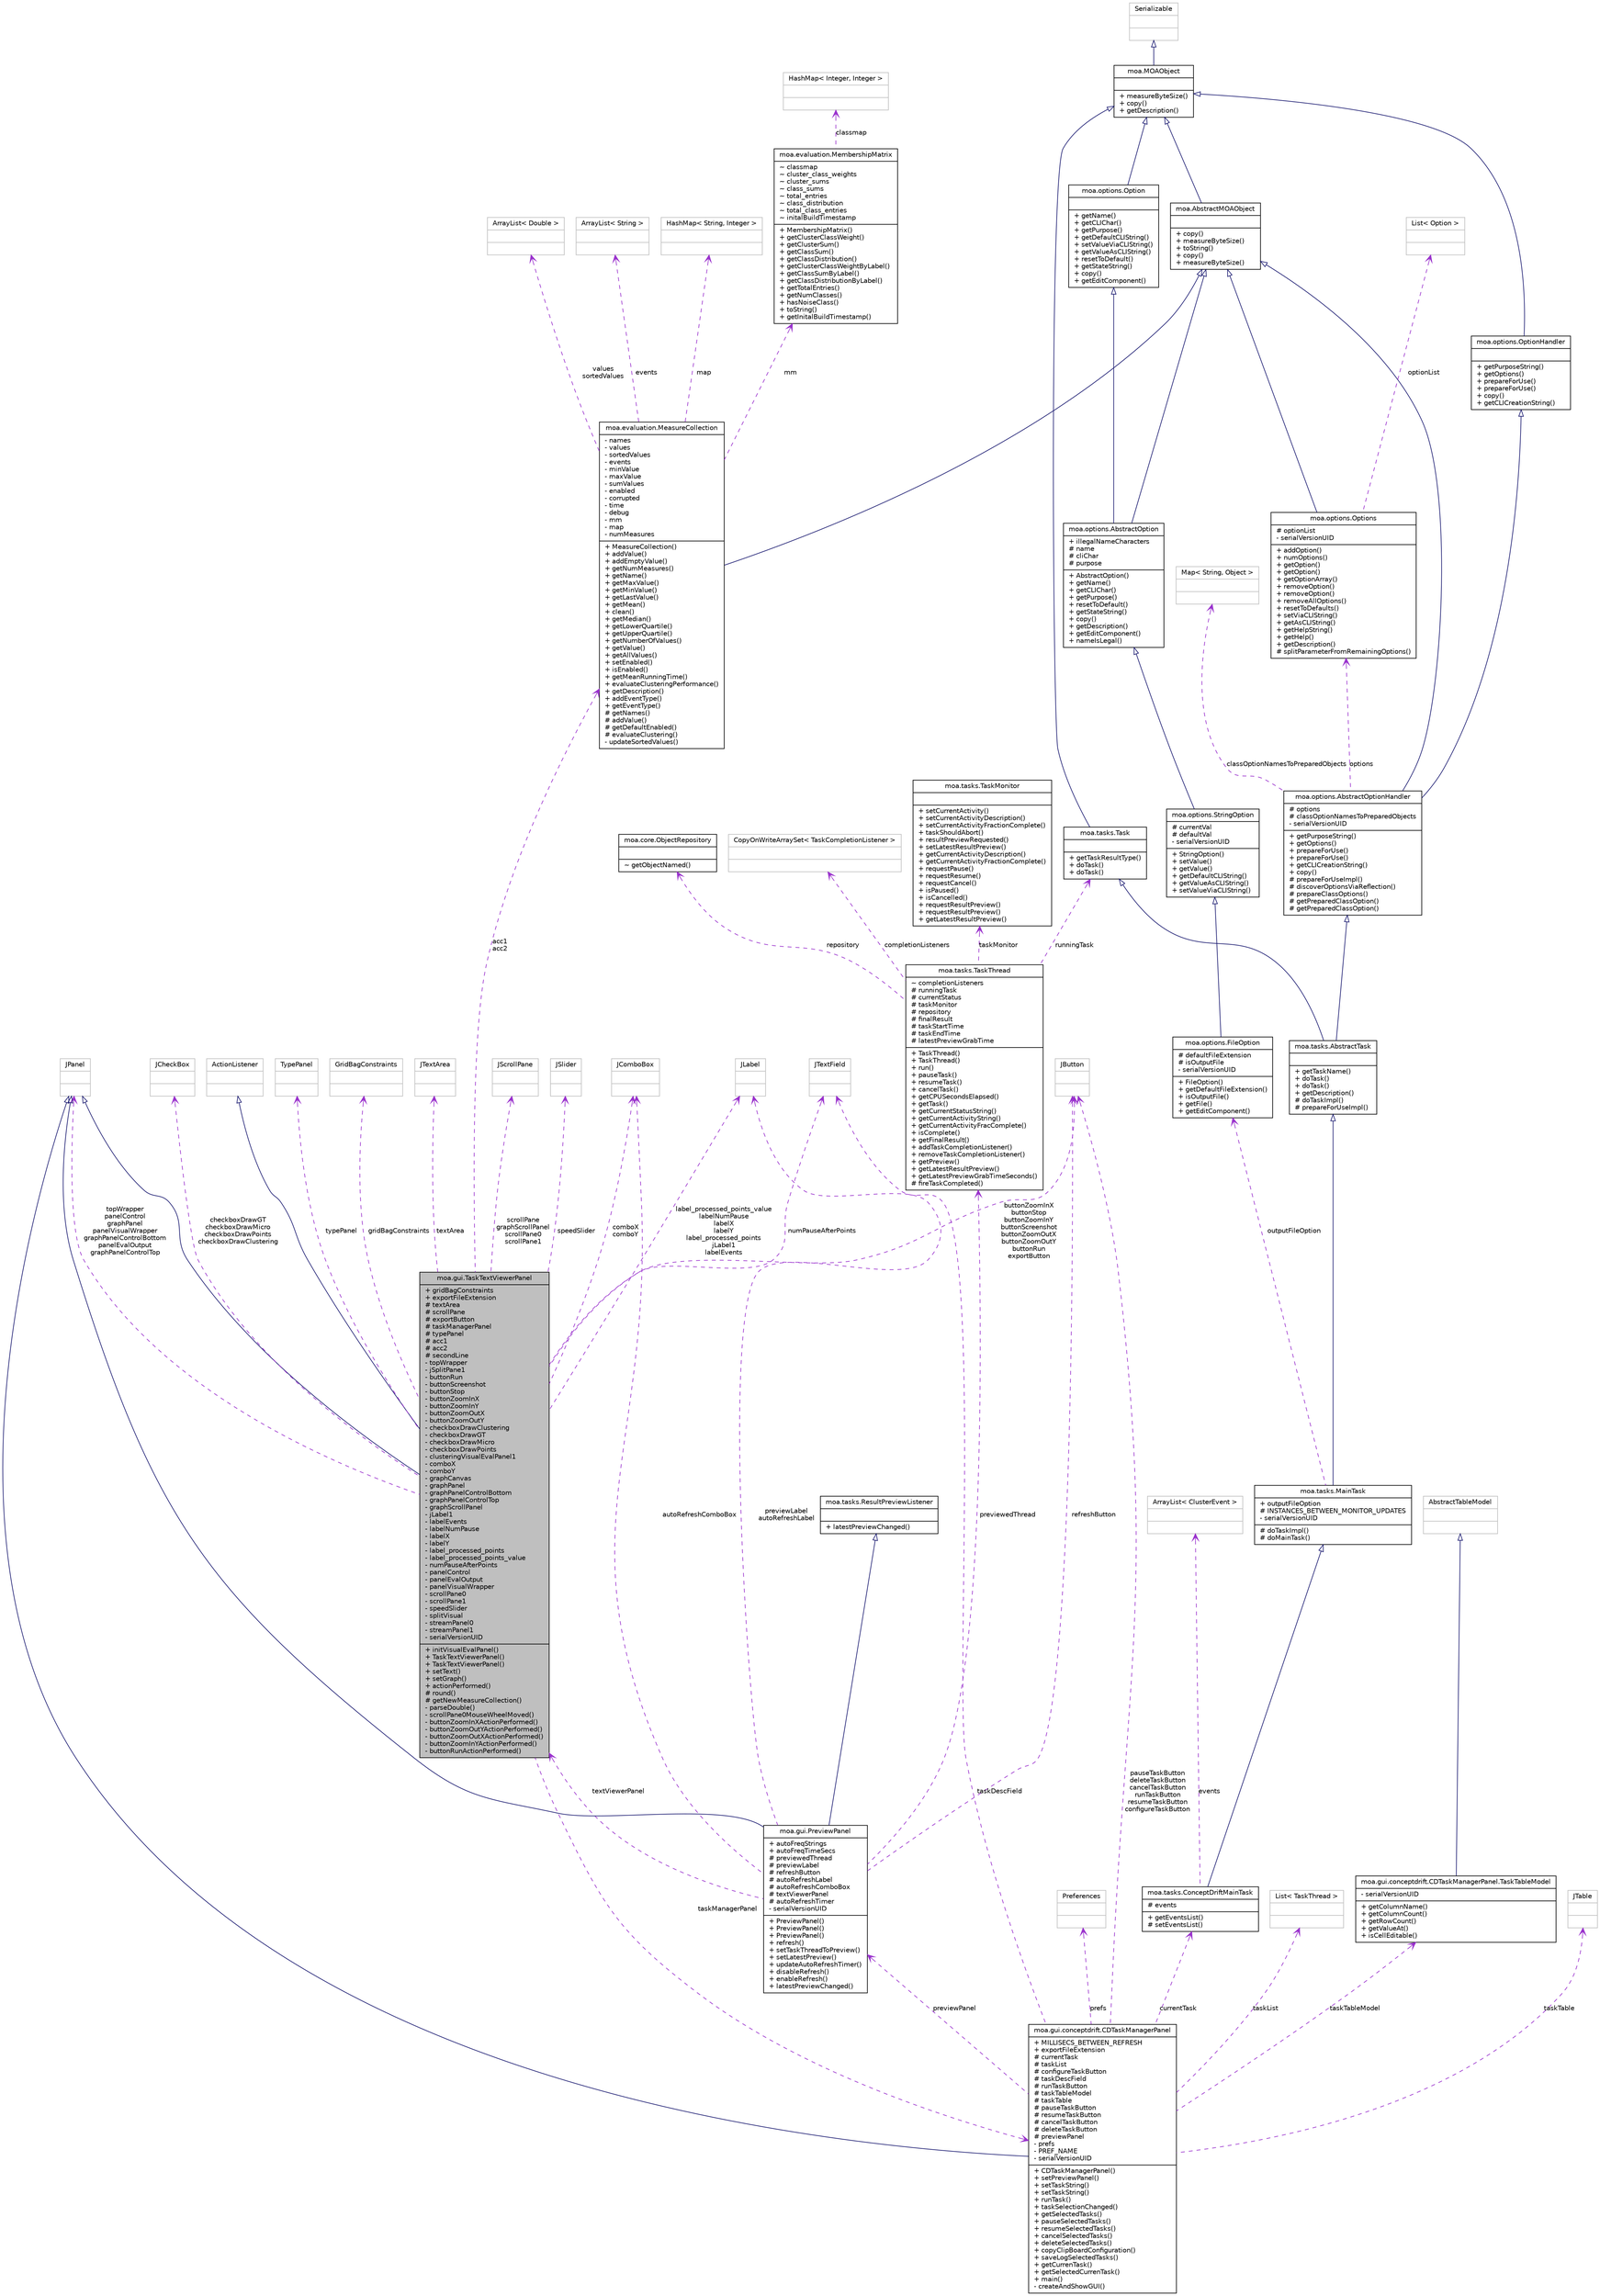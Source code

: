 digraph G
{
  edge [fontname="Helvetica",fontsize="10",labelfontname="Helvetica",labelfontsize="10"];
  node [fontname="Helvetica",fontsize="10",shape=record];
  Node1 [label="{moa.gui.TaskTextViewerPanel\n|+ gridBagConstraints\l+ exportFileExtension\l# textArea\l# scrollPane\l# exportButton\l# taskManagerPanel\l# typePanel\l# acc1\l# acc2\l# secondLine\l- topWrapper\l- jSplitPane1\l- buttonRun\l- buttonScreenshot\l- buttonStop\l- buttonZoomInX\l- buttonZoomInY\l- buttonZoomOutX\l- buttonZoomOutY\l- checkboxDrawClustering\l- checkboxDrawGT\l- checkboxDrawMicro\l- checkboxDrawPoints\l- clusteringVisualEvalPanel1\l- comboX\l- comboY\l- graphCanvas\l- graphPanel\l- graphPanelControlBottom\l- graphPanelControlTop\l- graphScrollPanel\l- jLabel1\l- labelEvents\l- labelNumPause\l- labelX\l- labelY\l- label_processed_points\l- label_processed_points_value\l- numPauseAfterPoints\l- panelControl\l- panelEvalOutput\l- panelVisualWrapper\l- scrollPane0\l- scrollPane1\l- speedSlider\l- splitVisual\l- streamPanel0\l- streamPanel1\l- serialVersionUID\l|+ initVisualEvalPanel()\l+ TaskTextViewerPanel()\l+ TaskTextViewerPanel()\l+ setText()\l+ setGraph()\l+ actionPerformed()\l# round()\l# getNewMeasureCollection()\l- parseDouble()\l- scrollPane0MouseWheelMoved()\l- buttonZoomInXActionPerformed()\l- buttonZoomOutYActionPerformed()\l- buttonZoomOutXActionPerformed()\l- buttonZoomInYActionPerformed()\l- buttonRunActionPerformed()\l}",height=0.2,width=0.4,color="black", fillcolor="grey75", style="filled" fontcolor="black"];
  Node2 -> Node1 [dir=back,color="midnightblue",fontsize="10",style="solid",arrowtail="empty",fontname="Helvetica"];
  Node2 [label="{JPanel\n||}",height=0.2,width=0.4,color="grey75", fillcolor="white", style="filled"];
  Node3 -> Node1 [dir=back,color="midnightblue",fontsize="10",style="solid",arrowtail="empty",fontname="Helvetica"];
  Node3 [label="{ActionListener\n||}",height=0.2,width=0.4,color="grey75", fillcolor="white", style="filled"];
  Node4 -> Node1 [dir=back,color="darkorchid3",fontsize="10",style="dashed",label="typePanel",arrowtail="open",fontname="Helvetica"];
  Node4 [label="{TypePanel\n||}",height=0.2,width=0.4,color="grey75", fillcolor="white", style="filled"];
  Node5 -> Node1 [dir=back,color="darkorchid3",fontsize="10",style="dashed",label="gridBagConstraints",arrowtail="open",fontname="Helvetica"];
  Node5 [label="{GridBagConstraints\n||}",height=0.2,width=0.4,color="grey75", fillcolor="white", style="filled"];
  Node6 -> Node1 [dir=back,color="darkorchid3",fontsize="10",style="dashed",label="speedSlider",arrowtail="open",fontname="Helvetica"];
  Node6 [label="{JSlider\n||}",height=0.2,width=0.4,color="grey75", fillcolor="white", style="filled"];
  Node7 -> Node1 [dir=back,color="darkorchid3",fontsize="10",style="dashed",label="checkboxDrawGT\ncheckboxDrawMicro\ncheckboxDrawPoints\ncheckboxDrawClustering",arrowtail="open",fontname="Helvetica"];
  Node7 [label="{JCheckBox\n||}",height=0.2,width=0.4,color="grey75", fillcolor="white", style="filled"];
  Node8 -> Node1 [dir=back,color="darkorchid3",fontsize="10",style="dashed",label="buttonZoomInX\nbuttonStop\nbuttonZoomInY\nbuttonScreenshot\nbuttonZoomOutX\nbuttonZoomOutY\nbuttonRun\nexportButton",arrowtail="open",fontname="Helvetica"];
  Node8 [label="{JButton\n||}",height=0.2,width=0.4,color="grey75", fillcolor="white", style="filled"];
  Node9 -> Node1 [dir=back,color="darkorchid3",fontsize="10",style="dashed",label="taskManagerPanel",arrowtail="open",fontname="Helvetica"];
  Node9 [label="{moa.gui.conceptdrift.CDTaskManagerPanel\n|+ MILLISECS_BETWEEN_REFRESH\l+ exportFileExtension\l# currentTask\l# taskList\l# configureTaskButton\l# taskDescField\l# runTaskButton\l# taskTableModel\l# taskTable\l# pauseTaskButton\l# resumeTaskButton\l# cancelTaskButton\l# deleteTaskButton\l# previewPanel\l- prefs\l- PREF_NAME\l- serialVersionUID\l|+ CDTaskManagerPanel()\l+ setPreviewPanel()\l+ setTaskString()\l+ setTaskString()\l+ runTask()\l+ taskSelectionChanged()\l+ getSelectedTasks()\l+ pauseSelectedTasks()\l+ resumeSelectedTasks()\l+ cancelSelectedTasks()\l+ deleteSelectedTasks()\l+ copyClipBoardConfiguration()\l+ saveLogSelectedTasks()\l+ getCurrenTask()\l+ getSelectedCurrenTask()\l+ main()\l- createAndShowGUI()\l}",height=0.2,width=0.4,color="black", fillcolor="white", style="filled",URL="$classmoa_1_1gui_1_1conceptdrift_1_1CDTaskManagerPanel.html",tooltip="This panel displays the running tasks."];
  Node2 -> Node9 [dir=back,color="midnightblue",fontsize="10",style="solid",arrowtail="empty",fontname="Helvetica"];
  Node10 -> Node9 [dir=back,color="darkorchid3",fontsize="10",style="dashed",label="currentTask",arrowtail="open",fontname="Helvetica"];
  Node10 [label="{moa.tasks.ConceptDriftMainTask\n|# events\l|+ getEventsList()\l# setEventsList()\l}",height=0.2,width=0.4,color="black", fillcolor="white", style="filled",URL="$classmoa_1_1tasks_1_1ConceptDriftMainTask.html"];
  Node11 -> Node10 [dir=back,color="midnightblue",fontsize="10",style="solid",arrowtail="empty",fontname="Helvetica"];
  Node11 [label="{moa.tasks.MainTask\n|+ outputFileOption\l# INSTANCES_BETWEEN_MONITOR_UPDATES\l- serialVersionUID\l|# doTaskImpl()\l# doMainTask()\l}",height=0.2,width=0.4,color="black", fillcolor="white", style="filled",URL="$classmoa_1_1tasks_1_1MainTask.html",tooltip="Abstract Main Task."];
  Node12 -> Node11 [dir=back,color="midnightblue",fontsize="10",style="solid",arrowtail="empty",fontname="Helvetica"];
  Node12 [label="{moa.tasks.AbstractTask\n||+ getTaskName()\l+ doTask()\l+ doTask()\l+ getDescription()\l# doTaskImpl()\l# prepareForUseImpl()\l}",height=0.2,width=0.4,color="black", fillcolor="white", style="filled",URL="$classmoa_1_1tasks_1_1AbstractTask.html",tooltip="Abstract Task."];
  Node13 -> Node12 [dir=back,color="midnightblue",fontsize="10",style="solid",arrowtail="empty",fontname="Helvetica"];
  Node13 [label="{moa.options.AbstractOptionHandler\n|# options\l# classOptionNamesToPreparedObjects\l- serialVersionUID\l|+ getPurposeString()\l+ getOptions()\l+ prepareForUse()\l+ prepareForUse()\l+ getCLICreationString()\l+ copy()\l# prepareForUseImpl()\l# discoverOptionsViaReflection()\l# prepareClassOptions()\l# getPreparedClassOption()\l# getPreparedClassOption()\l}",height=0.2,width=0.4,color="black", fillcolor="white", style="filled",URL="$classmoa_1_1options_1_1AbstractOptionHandler.html",tooltip="Abstract Option Handler."];
  Node14 -> Node13 [dir=back,color="midnightblue",fontsize="10",style="solid",arrowtail="empty",fontname="Helvetica"];
  Node14 [label="{moa.AbstractMOAObject\n||+ copy()\l+ measureByteSize()\l+ toString()\l+ copy()\l+ measureByteSize()\l}",height=0.2,width=0.4,color="black", fillcolor="white", style="filled",URL="$classmoa_1_1AbstractMOAObject.html",tooltip="Abstract MOA Object."];
  Node15 -> Node14 [dir=back,color="midnightblue",fontsize="10",style="solid",arrowtail="empty",fontname="Helvetica"];
  Node15 [label="{moa.MOAObject\n||+ measureByteSize()\l+ copy()\l+ getDescription()\l}",height=0.2,width=0.4,color="black", fillcolor="white", style="filled",URL="$interfacemoa_1_1MOAObject.html",tooltip="Interface implemented by classes in MOA, so that all are serializable, can produce..."];
  Node16 -> Node15 [dir=back,color="midnightblue",fontsize="10",style="solid",arrowtail="empty",fontname="Helvetica"];
  Node16 [label="{Serializable\n||}",height=0.2,width=0.4,color="grey75", fillcolor="white", style="filled"];
  Node17 -> Node13 [dir=back,color="midnightblue",fontsize="10",style="solid",arrowtail="empty",fontname="Helvetica"];
  Node17 [label="{moa.options.OptionHandler\n||+ getPurposeString()\l+ getOptions()\l+ prepareForUse()\l+ prepareForUse()\l+ copy()\l+ getCLICreationString()\l}",height=0.2,width=0.4,color="black", fillcolor="white", style="filled",URL="$interfacemoa_1_1options_1_1OptionHandler.html",tooltip="Interface representing an object that handles options or parameters."];
  Node15 -> Node17 [dir=back,color="midnightblue",fontsize="10",style="solid",arrowtail="empty",fontname="Helvetica"];
  Node18 -> Node13 [dir=back,color="darkorchid3",fontsize="10",style="dashed",label="classOptionNamesToPreparedObjects",arrowtail="open",fontname="Helvetica"];
  Node18 [label="{Map\< String, Object \>\n||}",height=0.2,width=0.4,color="grey75", fillcolor="white", style="filled"];
  Node19 -> Node13 [dir=back,color="darkorchid3",fontsize="10",style="dashed",label="options",arrowtail="open",fontname="Helvetica"];
  Node19 [label="{moa.options.Options\n|# optionList\l- serialVersionUID\l|+ addOption()\l+ numOptions()\l+ getOption()\l+ getOption()\l+ getOptionArray()\l+ removeOption()\l+ removeOption()\l+ removeAllOptions()\l+ resetToDefaults()\l+ setViaCLIString()\l+ getAsCLIString()\l+ getHelpString()\l+ getHelp()\l+ getDescription()\l# splitParameterFromRemainingOptions()\l}",height=0.2,width=0.4,color="black", fillcolor="white", style="filled",URL="$classmoa_1_1options_1_1Options.html",tooltip="File option."];
  Node14 -> Node19 [dir=back,color="midnightblue",fontsize="10",style="solid",arrowtail="empty",fontname="Helvetica"];
  Node20 -> Node19 [dir=back,color="darkorchid3",fontsize="10",style="dashed",label="optionList",arrowtail="open",fontname="Helvetica"];
  Node20 [label="{List\< Option \>\n||}",height=0.2,width=0.4,color="grey75", fillcolor="white", style="filled"];
  Node21 -> Node12 [dir=back,color="midnightblue",fontsize="10",style="solid",arrowtail="empty",fontname="Helvetica"];
  Node21 [label="{moa.tasks.Task\n||+ getTaskResultType()\l+ doTask()\l+ doTask()\l}",height=0.2,width=0.4,color="black", fillcolor="white", style="filled",URL="$interfacemoa_1_1tasks_1_1Task.html",tooltip="Interface representing a task."];
  Node15 -> Node21 [dir=back,color="midnightblue",fontsize="10",style="solid",arrowtail="empty",fontname="Helvetica"];
  Node22 -> Node11 [dir=back,color="darkorchid3",fontsize="10",style="dashed",label="outputFileOption",arrowtail="open",fontname="Helvetica"];
  Node22 [label="{moa.options.FileOption\n|# defaultFileExtension\l# isOutputFile\l- serialVersionUID\l|+ FileOption()\l+ getDefaultFileExtension()\l+ isOutputFile()\l+ getFile()\l+ getEditComponent()\l}",height=0.2,width=0.4,color="black", fillcolor="white", style="filled",URL="$classmoa_1_1options_1_1FileOption.html",tooltip="File option."];
  Node23 -> Node22 [dir=back,color="midnightblue",fontsize="10",style="solid",arrowtail="empty",fontname="Helvetica"];
  Node23 [label="{moa.options.StringOption\n|# currentVal\l# defaultVal\l- serialVersionUID\l|+ StringOption()\l+ setValue()\l+ getValue()\l+ getDefaultCLIString()\l+ getValueAsCLIString()\l+ setValueViaCLIString()\l}",height=0.2,width=0.4,color="black", fillcolor="white", style="filled",URL="$classmoa_1_1options_1_1StringOption.html",tooltip="String option."];
  Node24 -> Node23 [dir=back,color="midnightblue",fontsize="10",style="solid",arrowtail="empty",fontname="Helvetica"];
  Node24 [label="{moa.options.AbstractOption\n|+ illegalNameCharacters\l# name\l# cliChar\l# purpose\l|+ AbstractOption()\l+ getName()\l+ getCLIChar()\l+ getPurpose()\l+ resetToDefault()\l+ getStateString()\l+ copy()\l+ getDescription()\l+ getEditComponent()\l+ nameIsLegal()\l}",height=0.2,width=0.4,color="black", fillcolor="white", style="filled",URL="$classmoa_1_1options_1_1AbstractOption.html",tooltip="Abstract option."];
  Node14 -> Node24 [dir=back,color="midnightblue",fontsize="10",style="solid",arrowtail="empty",fontname="Helvetica"];
  Node25 -> Node24 [dir=back,color="midnightblue",fontsize="10",style="solid",arrowtail="empty",fontname="Helvetica"];
  Node25 [label="{moa.options.Option\n||+ getName()\l+ getCLIChar()\l+ getPurpose()\l+ getDefaultCLIString()\l+ setValueViaCLIString()\l+ getValueAsCLIString()\l+ resetToDefault()\l+ getStateString()\l+ copy()\l+ getEditComponent()\l}",height=0.2,width=0.4,color="black", fillcolor="white", style="filled",URL="$interfacemoa_1_1options_1_1Option.html",tooltip="Interface representing an option or parameter."];
  Node15 -> Node25 [dir=back,color="midnightblue",fontsize="10",style="solid",arrowtail="empty",fontname="Helvetica"];
  Node26 -> Node10 [dir=back,color="darkorchid3",fontsize="10",style="dashed",label="events",arrowtail="open",fontname="Helvetica"];
  Node26 [label="{ArrayList\< ClusterEvent \>\n||}",height=0.2,width=0.4,color="grey75", fillcolor="white", style="filled"];
  Node27 -> Node9 [dir=back,color="darkorchid3",fontsize="10",style="dashed",label="prefs",arrowtail="open",fontname="Helvetica"];
  Node27 [label="{Preferences\n||}",height=0.2,width=0.4,color="grey75", fillcolor="white", style="filled"];
  Node8 -> Node9 [dir=back,color="darkorchid3",fontsize="10",style="dashed",label="pauseTaskButton\ndeleteTaskButton\ncancelTaskButton\nrunTaskButton\nresumeTaskButton\nconfigureTaskButton",arrowtail="open",fontname="Helvetica"];
  Node28 -> Node9 [dir=back,color="darkorchid3",fontsize="10",style="dashed",label="previewPanel",arrowtail="open",fontname="Helvetica"];
  Node28 [label="{moa.gui.PreviewPanel\n|+ autoFreqStrings\l+ autoFreqTimeSecs\l# previewedThread\l# previewLabel\l# refreshButton\l# autoRefreshLabel\l# autoRefreshComboBox\l# textViewerPanel\l# autoRefreshTimer\l- serialVersionUID\l|+ PreviewPanel()\l+ PreviewPanel()\l+ PreviewPanel()\l+ refresh()\l+ setTaskThreadToPreview()\l+ setLatestPreview()\l+ updateAutoRefreshTimer()\l+ disableRefresh()\l+ enableRefresh()\l+ latestPreviewChanged()\l}",height=0.2,width=0.4,color="black", fillcolor="white", style="filled",URL="$classmoa_1_1gui_1_1PreviewPanel.html",tooltip="This panel displays the running task preview text and buttons."];
  Node2 -> Node28 [dir=back,color="midnightblue",fontsize="10",style="solid",arrowtail="empty",fontname="Helvetica"];
  Node29 -> Node28 [dir=back,color="midnightblue",fontsize="10",style="solid",arrowtail="empty",fontname="Helvetica"];
  Node29 [label="{moa.tasks.ResultPreviewListener\n||+ latestPreviewChanged()\l}",height=0.2,width=0.4,color="black", fillcolor="white", style="filled",URL="$interfacemoa_1_1tasks_1_1ResultPreviewListener.html",tooltip="Interface implemented by classes that preview results on the Graphical User Interface..."];
  Node1 -> Node28 [dir=back,color="darkorchid3",fontsize="10",style="dashed",label="textViewerPanel",arrowtail="open",fontname="Helvetica"];
  Node8 -> Node28 [dir=back,color="darkorchid3",fontsize="10",style="dashed",label="refreshButton",arrowtail="open",fontname="Helvetica"];
  Node30 -> Node28 [dir=back,color="darkorchid3",fontsize="10",style="dashed",label="autoRefreshComboBox",arrowtail="open",fontname="Helvetica"];
  Node30 [label="{JComboBox\n||}",height=0.2,width=0.4,color="grey75", fillcolor="white", style="filled"];
  Node31 -> Node28 [dir=back,color="darkorchid3",fontsize="10",style="dashed",label="previewedThread",arrowtail="open",fontname="Helvetica"];
  Node31 [label="{moa.tasks.TaskThread\n|~ completionListeners\l# runningTask\l# currentStatus\l# taskMonitor\l# repository\l# finalResult\l# taskStartTime\l# taskEndTime\l# latestPreviewGrabTime\l|+ TaskThread()\l+ TaskThread()\l+ run()\l+ pauseTask()\l+ resumeTask()\l+ cancelTask()\l+ getCPUSecondsElapsed()\l+ getTask()\l+ getCurrentStatusString()\l+ getCurrentActivityString()\l+ getCurrentActivityFracComplete()\l+ isComplete()\l+ getFinalResult()\l+ addTaskCompletionListener()\l+ removeTaskCompletionListener()\l+ getPreview()\l+ getLatestResultPreview()\l+ getLatestPreviewGrabTimeSeconds()\l# fireTaskCompleted()\l}",height=0.2,width=0.4,color="black", fillcolor="white", style="filled",URL="$classmoa_1_1tasks_1_1TaskThread.html",tooltip="Task Thread."];
  Node32 -> Node31 [dir=back,color="darkorchid3",fontsize="10",style="dashed",label="taskMonitor",arrowtail="open",fontname="Helvetica"];
  Node32 [label="{moa.tasks.TaskMonitor\n||+ setCurrentActivity()\l+ setCurrentActivityDescription()\l+ setCurrentActivityFractionComplete()\l+ taskShouldAbort()\l+ resultPreviewRequested()\l+ setLatestResultPreview()\l+ getCurrentActivityDescription()\l+ getCurrentActivityFractionComplete()\l+ requestPause()\l+ requestResume()\l+ requestCancel()\l+ isPaused()\l+ isCancelled()\l+ requestResultPreview()\l+ requestResultPreview()\l+ getLatestResultPreview()\l}",height=0.2,width=0.4,color="black", fillcolor="white", style="filled",URL="$interfacemoa_1_1tasks_1_1TaskMonitor.html",tooltip="Interface representing a task monitor."];
  Node33 -> Node31 [dir=back,color="darkorchid3",fontsize="10",style="dashed",label="repository",arrowtail="open",fontname="Helvetica"];
  Node33 [label="{moa.core.ObjectRepository\n||~ getObjectNamed()\l}",height=0.2,width=0.4,color="black", fillcolor="white", style="filled",URL="$interfacemoa_1_1core_1_1ObjectRepository.html",tooltip="Interface for object repositories."];
  Node21 -> Node31 [dir=back,color="darkorchid3",fontsize="10",style="dashed",label="runningTask",arrowtail="open",fontname="Helvetica"];
  Node34 -> Node31 [dir=back,color="darkorchid3",fontsize="10",style="dashed",label="completionListeners",arrowtail="open",fontname="Helvetica"];
  Node34 [label="{CopyOnWriteArraySet\< TaskCompletionListener \>\n||}",height=0.2,width=0.4,color="grey75", fillcolor="white", style="filled"];
  Node35 -> Node28 [dir=back,color="darkorchid3",fontsize="10",style="dashed",label="previewLabel\nautoRefreshLabel",arrowtail="open",fontname="Helvetica"];
  Node35 [label="{JLabel\n||}",height=0.2,width=0.4,color="grey75", fillcolor="white", style="filled"];
  Node36 -> Node9 [dir=back,color="darkorchid3",fontsize="10",style="dashed",label="taskDescField",arrowtail="open",fontname="Helvetica"];
  Node36 [label="{JTextField\n||}",height=0.2,width=0.4,color="grey75", fillcolor="white", style="filled"];
  Node37 -> Node9 [dir=back,color="darkorchid3",fontsize="10",style="dashed",label="taskList",arrowtail="open",fontname="Helvetica"];
  Node37 [label="{List\< TaskThread \>\n||}",height=0.2,width=0.4,color="grey75", fillcolor="white", style="filled"];
  Node38 -> Node9 [dir=back,color="darkorchid3",fontsize="10",style="dashed",label="taskTableModel",arrowtail="open",fontname="Helvetica"];
  Node38 [label="{moa.gui.conceptdrift.CDTaskManagerPanel.TaskTableModel\n|- serialVersionUID\l|+ getColumnName()\l+ getColumnCount()\l+ getRowCount()\l+ getValueAt()\l+ isCellEditable()\l}",height=0.2,width=0.4,color="black", fillcolor="white", style="filled",URL="$classmoa_1_1gui_1_1conceptdrift_1_1CDTaskManagerPanel_1_1TaskTableModel.html"];
  Node39 -> Node38 [dir=back,color="midnightblue",fontsize="10",style="solid",arrowtail="empty",fontname="Helvetica"];
  Node39 [label="{AbstractTableModel\n||}",height=0.2,width=0.4,color="grey75", fillcolor="white", style="filled"];
  Node40 -> Node9 [dir=back,color="darkorchid3",fontsize="10",style="dashed",label="taskTable",arrowtail="open",fontname="Helvetica"];
  Node40 [label="{JTable\n||}",height=0.2,width=0.4,color="grey75", fillcolor="white", style="filled"];
  Node41 -> Node1 [dir=back,color="darkorchid3",fontsize="10",style="dashed",label="textArea",arrowtail="open",fontname="Helvetica"];
  Node41 [label="{JTextArea\n||}",height=0.2,width=0.4,color="grey75", fillcolor="white", style="filled"];
  Node36 -> Node1 [dir=back,color="darkorchid3",fontsize="10",style="dashed",label="numPauseAfterPoints",arrowtail="open",fontname="Helvetica"];
  Node30 -> Node1 [dir=back,color="darkorchid3",fontsize="10",style="dashed",label="comboX\ncomboY",arrowtail="open",fontname="Helvetica"];
  Node42 -> Node1 [dir=back,color="darkorchid3",fontsize="10",style="dashed",label="acc1\nacc2",arrowtail="open",fontname="Helvetica"];
  Node42 [label="{moa.evaluation.MeasureCollection\n|- names\l- values\l- sortedValues\l- events\l- minValue\l- maxValue\l- sumValues\l- enabled\l- corrupted\l- time\l- debug\l- mm\l- map\l- numMeasures\l|+ MeasureCollection()\l+ addValue()\l+ addEmptyValue()\l+ getNumMeasures()\l+ getName()\l+ getMaxValue()\l+ getMinValue()\l+ getLastValue()\l+ getMean()\l+ clean()\l+ getMedian()\l+ getLowerQuartile()\l+ getUpperQuartile()\l+ getNumberOfValues()\l+ getValue()\l+ getAllValues()\l+ setEnabled()\l+ isEnabled()\l+ getMeanRunningTime()\l+ evaluateClusteringPerformance()\l+ getDescription()\l+ addEventType()\l+ getEventType()\l# getNames()\l# addValue()\l# getDefaultEnabled()\l# evaluateClustering()\l- updateSortedValues()\l}",height=0.2,width=0.4,color="black", fillcolor="white", style="filled",URL="$classmoa_1_1evaluation_1_1MeasureCollection.html"];
  Node14 -> Node42 [dir=back,color="midnightblue",fontsize="10",style="solid",arrowtail="empty",fontname="Helvetica"];
  Node43 -> Node42 [dir=back,color="darkorchid3",fontsize="10",style="dashed",label="mm",arrowtail="open",fontname="Helvetica"];
  Node43 [label="{moa.evaluation.MembershipMatrix\n|~ classmap\l~ cluster_class_weights\l~ cluster_sums\l~ class_sums\l~ total_entries\l~ class_distribution\l~ total_class_entries\l~ initalBuildTimestamp\l|+ MembershipMatrix()\l+ getClusterClassWeight()\l+ getClusterSum()\l+ getClassSum()\l+ getClassDistribution()\l+ getClusterClassWeightByLabel()\l+ getClassSumByLabel()\l+ getClassDistributionByLabel()\l+ getTotalEntries()\l+ getNumClasses()\l+ hasNoiseClass()\l+ toString()\l+ getInitalBuildTimestamp()\l}",height=0.2,width=0.4,color="black", fillcolor="white", style="filled",URL="$classmoa_1_1evaluation_1_1MembershipMatrix.html"];
  Node44 -> Node43 [dir=back,color="darkorchid3",fontsize="10",style="dashed",label="classmap",arrowtail="open",fontname="Helvetica"];
  Node44 [label="{HashMap\< Integer, Integer \>\n||}",height=0.2,width=0.4,color="grey75", fillcolor="white", style="filled"];
  Node45 -> Node42 [dir=back,color="darkorchid3",fontsize="10",style="dashed",label="values\nsortedValues",arrowtail="open",fontname="Helvetica"];
  Node45 [label="{ArrayList\< Double \>\n||}",height=0.2,width=0.4,color="grey75", fillcolor="white", style="filled"];
  Node46 -> Node42 [dir=back,color="darkorchid3",fontsize="10",style="dashed",label="events",arrowtail="open",fontname="Helvetica"];
  Node46 [label="{ArrayList\< String \>\n||}",height=0.2,width=0.4,color="grey75", fillcolor="white", style="filled"];
  Node47 -> Node42 [dir=back,color="darkorchid3",fontsize="10",style="dashed",label="map",arrowtail="open",fontname="Helvetica"];
  Node47 [label="{HashMap\< String, Integer \>\n||}",height=0.2,width=0.4,color="grey75", fillcolor="white", style="filled"];
  Node35 -> Node1 [dir=back,color="darkorchid3",fontsize="10",style="dashed",label="label_processed_points_value\nlabelNumPause\nlabelX\nlabelY\nlabel_processed_points\njLabel1\nlabelEvents",arrowtail="open",fontname="Helvetica"];
  Node2 -> Node1 [dir=back,color="darkorchid3",fontsize="10",style="dashed",label="topWrapper\npanelControl\ngraphPanel\npanelVisualWrapper\ngraphPanelControlBottom\npanelEvalOutput\ngraphPanelControlTop",arrowtail="open",fontname="Helvetica"];
  Node48 -> Node1 [dir=back,color="darkorchid3",fontsize="10",style="dashed",label="scrollPane\ngraphScrollPanel\nscrollPane0\nscrollPane1",arrowtail="open",fontname="Helvetica"];
  Node48 [label="{JScrollPane\n||}",height=0.2,width=0.4,color="grey75", fillcolor="white", style="filled"];
}
